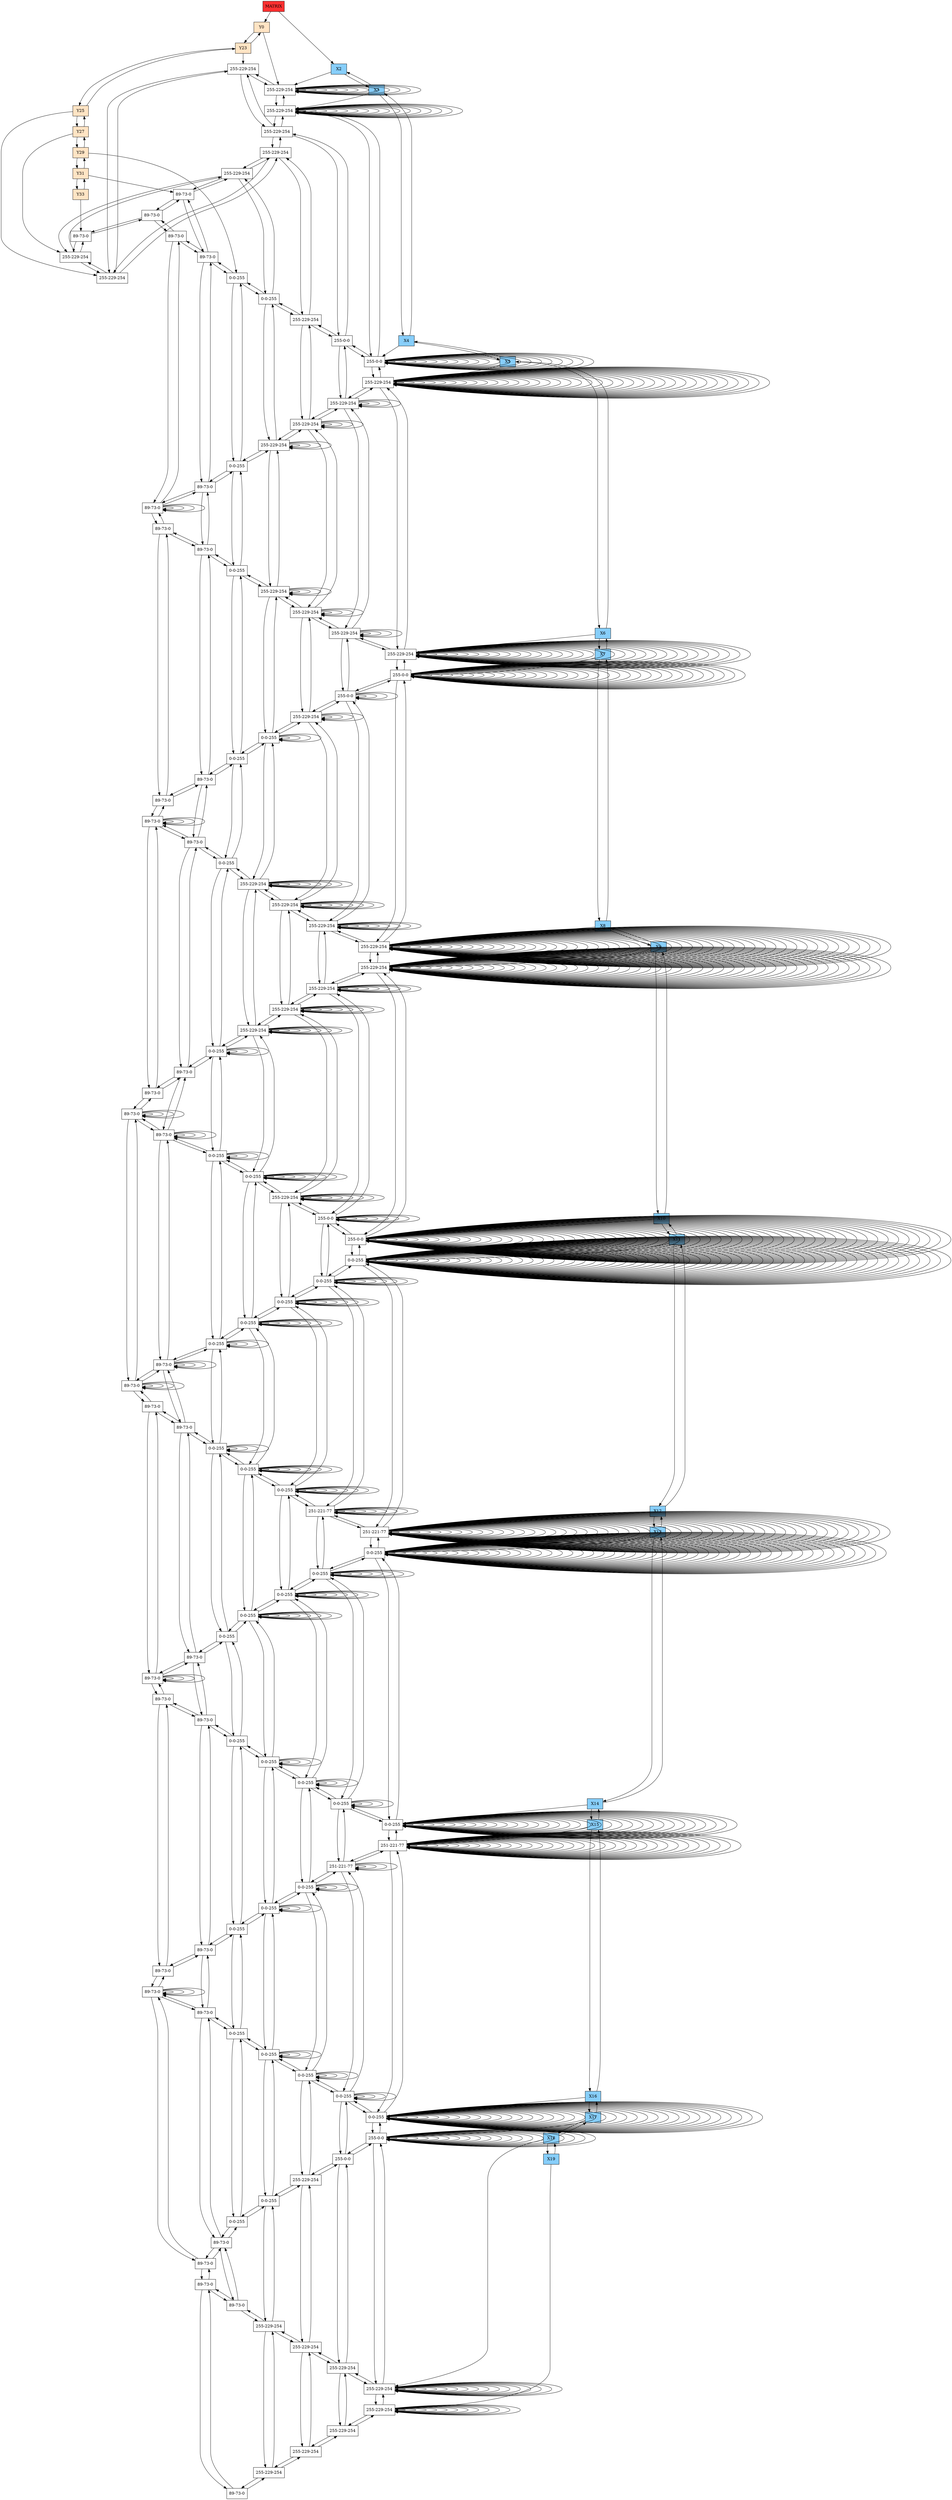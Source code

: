 digraph DISPERSA{
node[shape=box];
graph[nodesep = 0.5];
header[label="MATRIX" style=filled, fillcolor=firebrick1, pos="0,0!"];
Y0[label="Y0"  style = filled, fillcolor = bisque1, pos="0,0!"];
Y23[label="Y23"  style = filled, fillcolor = bisque1, pos="0,-23!"];
Y25[label="Y25"  style = filled, fillcolor = bisque1, pos="0,-25!"];
Y27[label="Y27"  style = filled, fillcolor = bisque1, pos="0,-27!"];
Y29[label="Y29"  style = filled, fillcolor = bisque1, pos="0,-29!"];
Y31[label="Y31"  style = filled, fillcolor = bisque1, pos="0,-31!"];
Y33[label="Y33"  style = filled, fillcolor = bisque1, pos="0,-33!"];
X2[label="X2" style=filled, fillcolor=lightskyblue, pos="2,0!"];
X3[label="X3" style=filled, fillcolor=lightskyblue, pos="3,0!"];
X4[label="X4" style=filled, fillcolor=lightskyblue, pos="4,0!"];
X5[label="X5" style=filled, fillcolor=lightskyblue, pos="5,0!"];
X6[label="X6" style=filled, fillcolor=lightskyblue, pos="6,0!"];
X7[label="X7" style=filled, fillcolor=lightskyblue, pos="7,0!"];
X8[label="X8" style=filled, fillcolor=lightskyblue, pos="8,0!"];
X9[label="X9" style=filled, fillcolor=lightskyblue, pos="9,0!"];
X10[label="X10" style=filled, fillcolor=lightskyblue, pos="10,0!"];
X11[label="X11" style=filled, fillcolor=lightskyblue, pos="11,0!"];
X12[label="X12" style=filled, fillcolor=lightskyblue, pos="12,0!"];
X13[label="X13" style=filled, fillcolor=lightskyblue, pos="13,0!"];
X14[label="X14" style=filled, fillcolor=lightskyblue, pos="14,0!"];
X15[label="X15" style=filled, fillcolor=lightskyblue, pos="15,0!"];
X16[label="X16" style=filled, fillcolor=lightskyblue, pos="16,0!"];
X17[label="X17" style=filled, fillcolor=lightskyblue, pos="17,0!"];
X18[label="X18" style=filled, fillcolor=lightskyblue, pos="18,0!"];
X19[label="X19" style=filled, fillcolor=lightskyblue, pos="19,0!"];
header ->Y0;
header ->X2;
Y0 -> Y23 -> Y0;
Y23 -> Y25 -> Y23;
Y25 -> Y27 -> Y25;
Y27 -> Y29 -> Y27;
Y29 -> Y31 -> Y29;
Y31 -> Y33 -> Y31;
X2 -> X3 -> X2;
X3 -> X4 -> X3;
X4 -> X5 -> X4;
X5 -> X6 -> X5;
X6 -> X7 -> X6;
X7 -> X8 -> X7;
X8 -> X9 -> X8;
X9 -> X10 -> X9;
X10 -> X11 -> X10;
X11 -> X12 -> X11;
X12 -> X13 -> X12;
X13 -> X14 -> X13;
X14 -> X15 -> X14;
X15 -> X16 -> X15;
X16 -> X17 -> X16;
X17 -> X18 -> X17;
X18 -> X19 -> X18;
X2Y0[label="89-73-0" pos="2,0!"];
X2Y0[label="255-229-254" pos="2,0!"];
X2Y0[label="255-229-254" pos="2,0!"];
X2Y0[label="255-229-254" pos="2,0!"];
X3Y0[label="89-73-0" pos="3,0!"];
X3Y0[label="89-73-0" pos="3,0!"];
X3Y0[label="255-229-254" pos="3,0!"];
X3Y0[label="255-229-254" pos="3,0!"];
X3Y0[label="255-229-254" pos="3,0!"];
X4Y0[label="89-73-0" pos="4,0!"];
X4Y0[label="89-73-0" pos="4,0!"];
X4Y0[label="0-0-255" pos="4,0!"];
X4Y0[label="0-0-255" pos="4,0!"];
X4Y0[label="255-229-254" pos="4,0!"];
X4Y0[label="255-0-0" pos="4,0!"];
X5Y0[label="89-73-0" pos="5,0!"];
X5Y0[label="89-73-0" pos="5,0!"];
X5Y0[label="89-73-0" pos="5,0!"];
X5Y0[label="0-0-255" pos="5,0!"];
X5Y0[label="0-0-255" pos="5,0!"];
X5Y0[label="255-229-254" pos="5,0!"];
X5Y0[label="0-0-255" pos="5,0!"];
X5Y0[label="255-229-254" pos="5,0!"];
X5Y0[label="0-0-255" pos="5,0!"];
X5Y0[label="255-229-254" pos="5,0!"];
X6Y0[label="89-73-0" pos="6,0!"];
X6Y0[label="89-73-0" pos="6,0!"];
X6Y0[label="0-0-255" pos="6,0!"];
X6Y0[label="0-0-255" pos="6,0!"];
X6Y0[label="255-229-254" pos="6,0!"];
X6Y0[label="0-0-255" pos="6,0!"];
X6Y0[label="255-229-254" pos="6,0!"];
X6Y0[label="251-221-77" pos="6,0!"];
X6Y0[label="255-229-254" pos="6,0!"];
X7Y0[label="89-73-0" pos="7,0!"];
X7Y0[label="89-73-0" pos="7,0!"];
X7Y0[label="0-0-255" pos="7,0!"];
X7Y0[label="0-0-255" pos="7,0!"];
X7Y0[label="0-0-255" pos="7,0!"];
X7Y0[label="0-0-255" pos="7,0!"];
X7Y0[label="255-229-254" pos="7,0!"];
X7Y0[label="0-0-255" pos="7,0!"];
X7Y0[label="255-0-0" pos="7,0!"];
X8Y0[label="89-73-0" pos="8,0!"];
X8Y0[label="89-73-0" pos="8,0!"];
X8Y0[label="89-73-0" pos="8,0!"];
X8Y0[label="0-0-255" pos="8,0!"];
X8Y0[label="0-0-255" pos="8,0!"];
X8Y0[label="0-0-255" pos="8,0!"];
X8Y0[label="255-229-254" pos="8,0!"];
X8Y0[label="0-0-255" pos="8,0!"];
X8Y0[label="0-0-255" pos="8,0!"];
X8Y0[label="255-229-254" pos="8,0!"];
X8Y0[label="0-0-255" pos="8,0!"];
X8Y0[label="0-0-255" pos="8,0!"];
X8Y0[label="255-229-254" pos="8,0!"];
X9Y0[label="89-73-0" pos="9,0!"];
X9Y0[label="89-73-0" pos="9,0!"];
X9Y0[label="0-0-255" pos="9,0!"];
X9Y0[label="0-0-255" pos="9,0!"];
X9Y0[label="0-0-255" pos="9,0!"];
X9Y0[label="0-0-255" pos="9,0!"];
X9Y0[label="255-229-254" pos="9,0!"];
X9Y0[label="0-0-255" pos="9,0!"];
X9Y0[label="0-0-255" pos="9,0!"];
X9Y0[label="255-229-254" pos="9,0!"];
X9Y0[label="251-221-77" pos="9,0!"];
X9Y0[label="251-221-77" pos="9,0!"];
X9Y0[label="255-229-254" pos="9,0!"];
X10Y0[label="89-73-0" pos="10,0!"];
X10Y0[label="89-73-0" pos="10,0!"];
X10Y0[label="89-73-0" pos="10,0!"];
X10Y0[label="89-73-0" pos="10,0!"];
X10Y0[label="0-0-255" pos="10,0!"];
X10Y0[label="0-0-255" pos="10,0!"];
X10Y0[label="0-0-255" pos="10,0!"];
X10Y0[label="0-0-255" pos="10,0!"];
X10Y0[label="0-0-255" pos="10,0!"];
X10Y0[label="0-0-255" pos="10,0!"];
X10Y0[label="0-0-255" pos="10,0!"];
X10Y0[label="255-229-254" pos="10,0!"];
X10Y0[label="0-0-255" pos="10,0!"];
X10Y0[label="0-0-255" pos="10,0!"];
X10Y0[label="255-0-0" pos="10,0!"];
X11Y0[label="89-73-0" pos="11,0!"];
X11Y0[label="89-73-0" pos="11,0!"];
X11Y0[label="89-73-0" pos="11,0!"];
X11Y0[label="89-73-0" pos="11,0!"];
X11Y0[label="0-0-255" pos="11,0!"];
X11Y0[label="0-0-255" pos="11,0!"];
X11Y0[label="0-0-255" pos="11,0!"];
X11Y0[label="0-0-255" pos="11,0!"];
X11Y0[label="0-0-255" pos="11,0!"];
X11Y0[label="255-229-254" pos="11,0!"];
X11Y0[label="0-0-255" pos="11,0!"];
X11Y0[label="0-0-255" pos="11,0!"];
X11Y0[label="255-0-0" pos="11,0!"];
X11Y0[label="0-0-255" pos="11,0!"];
X11Y0[label="0-0-255" pos="11,0!"];
X12Y0[label="89-73-0" pos="12,0!"];
X12Y0[label="89-73-0" pos="12,0!"];
X12Y0[label="0-0-255" pos="12,0!"];
X12Y0[label="0-0-255" pos="12,0!"];
X12Y0[label="255-229-254" pos="12,0!"];
X12Y0[label="0-0-255" pos="12,0!"];
X12Y0[label="0-0-255" pos="12,0!"];
X12Y0[label="255-229-254" pos="12,0!"];
X12Y0[label="0-0-255" pos="12,0!"];
X12Y0[label="0-0-255" pos="12,0!"];
X12Y0[label="255-229-254" pos="12,0!"];
X12Y0[label="251-221-77" pos="12,0!"];
X12Y0[label="251-221-77" pos="12,0!"];
X13Y0[label="89-73-0" pos="13,0!"];
X13Y0[label="89-73-0" pos="13,0!"];
X13Y0[label="89-73-0" pos="13,0!"];
X13Y0[label="0-0-255" pos="13,0!"];
X13Y0[label="255-229-254" pos="13,0!"];
X13Y0[label="0-0-255" pos="13,0!"];
X13Y0[label="0-0-255" pos="13,0!"];
X13Y0[label="255-229-254" pos="13,0!"];
X13Y0[label="0-0-255" pos="13,0!"];
X13Y0[label="0-0-255" pos="13,0!"];
X13Y0[label="255-229-254" pos="13,0!"];
X13Y0[label="0-0-255" pos="13,0!"];
X13Y0[label="0-0-255" pos="13,0!"];
X14Y0[label="89-73-0" pos="14,0!"];
X14Y0[label="89-73-0" pos="14,0!"];
X14Y0[label="0-0-255" pos="14,0!"];
X14Y0[label="0-0-255" pos="14,0!"];
X14Y0[label="0-0-255" pos="14,0!"];
X14Y0[label="255-229-254" pos="14,0!"];
X14Y0[label="0-0-255" pos="14,0!"];
X14Y0[label="255-0-0" pos="14,0!"];
X14Y0[label="0-0-255" pos="14,0!"];
X15Y0[label="89-73-0" pos="15,0!"];
X15Y0[label="89-73-0" pos="15,0!"];
X15Y0[label="0-0-255" pos="15,0!"];
X15Y0[label="255-229-254" pos="15,0!"];
X15Y0[label="0-0-255" pos="15,0!"];
X15Y0[label="255-229-254" pos="15,0!"];
X15Y0[label="0-0-255" pos="15,0!"];
X15Y0[label="255-229-254" pos="15,0!"];
X15Y0[label="251-221-77" pos="15,0!"];
X16Y0[label="89-73-0" pos="16,0!"];
X16Y0[label="89-73-0" pos="16,0!"];
X16Y0[label="89-73-0" pos="16,0!"];
X16Y0[label="0-0-255" pos="16,0!"];
X16Y0[label="255-229-254" pos="16,0!"];
X16Y0[label="0-0-255" pos="16,0!"];
X16Y0[label="255-229-254" pos="16,0!"];
X16Y0[label="0-0-255" pos="16,0!"];
X16Y0[label="255-229-254" pos="16,0!"];
X16Y0[label="0-0-255" pos="16,0!"];
X17Y0[label="89-73-0" pos="17,0!"];
X17Y0[label="89-73-0" pos="17,0!"];
X17Y0[label="0-0-255" pos="17,0!"];
X17Y0[label="0-0-255" pos="17,0!"];
X17Y0[label="255-229-254" pos="17,0!"];
X17Y0[label="255-0-0" pos="17,0!"];
X18Y0[label="89-73-0" pos="18,0!"];
X18Y0[label="89-73-0" pos="18,0!"];
X18Y0[label="255-229-254" pos="18,0!"];
X18Y0[label="255-229-254" pos="18,0!"];
X18Y0[label="255-229-254" pos="18,0!"];
X19Y0[label="89-73-0" pos="19,0!"];
X19Y0[label="255-229-254" pos="19,0!"];
X19Y0[label="255-229-254" pos="19,0!"];
X19Y0[label="255-229-254" pos="19,0!"];
X2Y23[label="255-229-254" pos="2,-23!"];
X3Y23[label="255-229-254" pos="3,-23!"];
X4Y23[label="255-0-0" pos="4,-23!"];
X5Y23[label="0-0-255" pos="5,-23!"];
X5Y23[label="255-229-254" pos="5,-23!"];
X6Y23[label="251-221-77" pos="6,-23!"];
X6Y23[label="255-229-254" pos="6,-23!"];
X7Y23[label="0-0-255" pos="7,-23!"];
X7Y23[label="255-0-0" pos="7,-23!"];
X8Y23[label="0-0-255" pos="8,-23!"];
X8Y23[label="0-0-255" pos="8,-23!"];
X8Y23[label="255-229-254" pos="8,-23!"];
X9Y23[label="251-221-77" pos="9,-23!"];
X9Y23[label="251-221-77" pos="9,-23!"];
X9Y23[label="255-229-254" pos="9,-23!"];
X10Y23[label="0-0-255" pos="10,-23!"];
X10Y23[label="0-0-255" pos="10,-23!"];
X10Y23[label="255-0-0" pos="10,-23!"];
X11Y23[label="255-0-0" pos="11,-23!"];
X11Y23[label="0-0-255" pos="11,-23!"];
X11Y23[label="0-0-255" pos="11,-23!"];
X12Y23[label="255-229-254" pos="12,-23!"];
X12Y23[label="251-221-77" pos="12,-23!"];
X12Y23[label="251-221-77" pos="12,-23!"];
X13Y23[label="255-229-254" pos="13,-23!"];
X13Y23[label="0-0-255" pos="13,-23!"];
X13Y23[label="0-0-255" pos="13,-23!"];
X14Y23[label="255-0-0" pos="14,-23!"];
X14Y23[label="0-0-255" pos="14,-23!"];
X15Y23[label="255-229-254" pos="15,-23!"];
X15Y23[label="251-221-77" pos="15,-23!"];
X16Y23[label="255-229-254" pos="16,-23!"];
X16Y23[label="0-0-255" pos="16,-23!"];
X17Y23[label="255-0-0" pos="17,-23!"];
X18Y23[label="255-229-254" pos="18,-23!"];
X19Y23[label="255-229-254" pos="19,-23!"];
X2Y25[label="255-229-254" pos="2,-25!"];
X3Y25[label="255-229-254" pos="3,-25!"];
X4Y25[label="255-229-254" pos="4,-25!"];
X5Y25[label="0-0-255" pos="5,-25!"];
X5Y25[label="255-229-254" pos="5,-25!"];
X6Y25[label="0-0-255" pos="6,-25!"];
X6Y25[label="255-229-254" pos="6,-25!"];
X7Y25[label="0-0-255" pos="7,-25!"];
X7Y25[label="255-229-254" pos="7,-25!"];
X8Y25[label="0-0-255" pos="8,-25!"];
X8Y25[label="0-0-255" pos="8,-25!"];
X8Y25[label="255-229-254" pos="8,-25!"];
X9Y25[label="0-0-255" pos="9,-25!"];
X9Y25[label="0-0-255" pos="9,-25!"];
X9Y25[label="255-229-254" pos="9,-25!"];
X10Y25[label="0-0-255" pos="10,-25!"];
X10Y25[label="0-0-255" pos="10,-25!"];
X10Y25[label="255-229-254" pos="10,-25!"];
X11Y25[label="255-229-254" pos="11,-25!"];
X11Y25[label="0-0-255" pos="11,-25!"];
X11Y25[label="0-0-255" pos="11,-25!"];
X12Y25[label="255-229-254" pos="12,-25!"];
X12Y25[label="0-0-255" pos="12,-25!"];
X12Y25[label="0-0-255" pos="12,-25!"];
X13Y25[label="255-229-254" pos="13,-25!"];
X13Y25[label="0-0-255" pos="13,-25!"];
X13Y25[label="0-0-255" pos="13,-25!"];
X14Y25[label="255-229-254" pos="14,-25!"];
X14Y25[label="0-0-255" pos="14,-25!"];
X15Y25[label="255-229-254" pos="15,-25!"];
X15Y25[label="0-0-255" pos="15,-25!"];
X16Y25[label="255-229-254" pos="16,-25!"];
X16Y25[label="0-0-255" pos="16,-25!"];
X17Y25[label="255-229-254" pos="17,-25!"];
X18Y25[label="255-229-254" pos="18,-25!"];
X19Y25[label="255-229-254" pos="19,-25!"];
X2Y27[label="255-229-254" pos="2,-27!"];
X3Y27[label="255-229-254" pos="3,-27!"];
X4Y27[label="0-0-255" pos="4,-27!"];
X5Y27[label="0-0-255" pos="5,-27!"];
X5Y27[label="255-229-254" pos="5,-27!"];
X6Y27[label="0-0-255" pos="6,-27!"];
X6Y27[label="255-229-254" pos="6,-27!"];
X7Y27[label="0-0-255" pos="7,-27!"];
X7Y27[label="0-0-255" pos="7,-27!"];
X8Y27[label="0-0-255" pos="8,-27!"];
X8Y27[label="0-0-255" pos="8,-27!"];
X8Y27[label="255-229-254" pos="8,-27!"];
X9Y27[label="0-0-255" pos="9,-27!"];
X9Y27[label="0-0-255" pos="9,-27!"];
X9Y27[label="255-229-254" pos="9,-27!"];
X10Y27[label="0-0-255" pos="10,-27!"];
X10Y27[label="0-0-255" pos="10,-27!"];
X10Y27[label="0-0-255" pos="10,-27!"];
X11Y27[label="0-0-255" pos="11,-27!"];
X11Y27[label="0-0-255" pos="11,-27!"];
X11Y27[label="0-0-255" pos="11,-27!"];
X12Y27[label="255-229-254" pos="12,-27!"];
X12Y27[label="0-0-255" pos="12,-27!"];
X12Y27[label="0-0-255" pos="12,-27!"];
X13Y27[label="255-229-254" pos="13,-27!"];
X13Y27[label="0-0-255" pos="13,-27!"];
X13Y27[label="0-0-255" pos="13,-27!"];
X14Y27[label="0-0-255" pos="14,-27!"];
X14Y27[label="0-0-255" pos="14,-27!"];
X15Y27[label="255-229-254" pos="15,-27!"];
X15Y27[label="0-0-255" pos="15,-27!"];
X16Y27[label="255-229-254" pos="16,-27!"];
X16Y27[label="0-0-255" pos="16,-27!"];
X17Y27[label="0-0-255" pos="17,-27!"];
X18Y27[label="255-229-254" pos="18,-27!"];
X19Y27[label="255-229-254" pos="19,-27!"];
X4Y29[label="0-0-255" pos="4,-29!"];
X5Y29[label="0-0-255" pos="5,-29!"];
X6Y29[label="0-0-255" pos="6,-29!"];
X7Y29[label="0-0-255" pos="7,-29!"];
X8Y29[label="0-0-255" pos="8,-29!"];
X9Y29[label="0-0-255" pos="9,-29!"];
X9Y29[label="0-0-255" pos="9,-29!"];
X10Y29[label="0-0-255" pos="10,-29!"];
X10Y29[label="0-0-255" pos="10,-29!"];
X11Y29[label="0-0-255" pos="11,-29!"];
X11Y29[label="0-0-255" pos="11,-29!"];
X12Y29[label="0-0-255" pos="12,-29!"];
X12Y29[label="0-0-255" pos="12,-29!"];
X13Y29[label="0-0-255" pos="13,-29!"];
X14Y29[label="0-0-255" pos="14,-29!"];
X15Y29[label="0-0-255" pos="15,-29!"];
X16Y29[label="0-0-255" pos="16,-29!"];
X17Y29[label="0-0-255" pos="17,-29!"];
X3Y31[label="89-73-0" pos="3,-31!"];
X4Y31[label="89-73-0" pos="4,-31!"];
X5Y31[label="89-73-0" pos="5,-31!"];
X6Y31[label="89-73-0" pos="6,-31!"];
X7Y31[label="89-73-0" pos="7,-31!"];
X8Y31[label="89-73-0" pos="8,-31!"];
X9Y31[label="89-73-0" pos="9,-31!"];
X10Y31[label="89-73-0" pos="10,-31!"];
X10Y31[label="89-73-0" pos="10,-31!"];
X11Y31[label="89-73-0" pos="11,-31!"];
X11Y31[label="89-73-0" pos="11,-31!"];
X12Y31[label="89-73-0" pos="12,-31!"];
X13Y31[label="89-73-0" pos="13,-31!"];
X14Y31[label="89-73-0" pos="14,-31!"];
X15Y31[label="89-73-0" pos="15,-31!"];
X16Y31[label="89-73-0" pos="16,-31!"];
X17Y31[label="89-73-0" pos="17,-31!"];
X18Y31[label="89-73-0" pos="18,-31!"];
X2Y33[label="89-73-0" pos="2,-33!"];
X3Y33[label="89-73-0" pos="3,-33!"];
X4Y33[label="89-73-0" pos="4,-33!"];
X5Y33[label="89-73-0" pos="5,-33!"];
X5Y33[label="89-73-0" pos="5,-33!"];
X6Y33[label="89-73-0" pos="6,-33!"];
X7Y33[label="89-73-0" pos="7,-33!"];
X8Y33[label="89-73-0" pos="8,-33!"];
X8Y33[label="89-73-0" pos="8,-33!"];
X9Y33[label="89-73-0" pos="9,-33!"];
X10Y33[label="89-73-0" pos="10,-33!"];
X10Y33[label="89-73-0" pos="10,-33!"];
X11Y33[label="89-73-0" pos="11,-33!"];
X11Y33[label="89-73-0" pos="11,-33!"];
X12Y33[label="89-73-0" pos="12,-33!"];
X13Y33[label="89-73-0" pos="13,-33!"];
X13Y33[label="89-73-0" pos="13,-33!"];
X14Y33[label="89-73-0" pos="14,-33!"];
X15Y33[label="89-73-0" pos="15,-33!"];
X16Y33[label="89-73-0" pos="16,-33!"];
X16Y33[label="89-73-0" pos="16,-33!"];
X17Y33[label="89-73-0" pos="17,-33!"];
X18Y33[label="89-73-0" pos="18,-33!"];
X19Y33[label="89-73-0" pos="19,-33!"];
Y0 -> X2Y0;
X2 -> X2Y0;
X3 -> X3Y0;
X4 -> X4Y0;
X5 -> X5Y0;
X6 -> X6Y0;
X7 -> X7Y0;
X8 -> X8Y0;
X9 -> X9Y0;
X10 -> X10Y0;
X11 -> X11Y0;
X12 -> X12Y0;
X13 -> X13Y0;
X14 -> X14Y0;
X15 -> X15Y0;
X16 -> X16Y0;
X17 -> X17Y0;
X18 -> X18Y0;
X19 -> X19Y0;
X2Y0 -> X2Y0 -> X2Y0;
X2Y0 -> X2Y0 -> X2Y0;
X2Y0 -> X2Y0 -> X2Y0;
X2Y0 -> X2Y0 -> X2Y0;
X2Y0 -> X2Y0 -> X2Y0;
X2Y0 -> X2Y0 -> X2Y0;
X2Y0 -> X3Y0 -> X2Y0;
X2Y0 -> X2Y23 -> X2Y0;
X3Y0 -> X3Y0 -> X3Y0;
X3Y0 -> X3Y0 -> X3Y0;
X3Y0 -> X3Y0 -> X3Y0;
X3Y0 -> X3Y0 -> X3Y0;
X3Y0 -> X3Y0 -> X3Y0;
X3Y0 -> X3Y0 -> X3Y0;
X3Y0 -> X3Y0 -> X3Y0;
X3Y0 -> X3Y0 -> X3Y0;
X3Y0 -> X4Y0 -> X3Y0;
X3Y0 -> X3Y23 -> X3Y0;
X4Y0 -> X4Y0 -> X4Y0;
X4Y0 -> X4Y0 -> X4Y0;
X4Y0 -> X4Y0 -> X4Y0;
X4Y0 -> X4Y0 -> X4Y0;
X4Y0 -> X4Y0 -> X4Y0;
X4Y0 -> X4Y0 -> X4Y0;
X4Y0 -> X4Y0 -> X4Y0;
X4Y0 -> X4Y0 -> X4Y0;
X4Y0 -> X4Y0 -> X4Y0;
X4Y0 -> X4Y0 -> X4Y0;
X4Y0 -> X5Y0 -> X4Y0;
X4Y0 -> X4Y23 -> X4Y0;
X5Y0 -> X5Y0 -> X5Y0;
X5Y0 -> X5Y0 -> X5Y0;
X5Y0 -> X5Y0 -> X5Y0;
X5Y0 -> X5Y0 -> X5Y0;
X5Y0 -> X5Y0 -> X5Y0;
X5Y0 -> X5Y0 -> X5Y0;
X5Y0 -> X5Y0 -> X5Y0;
X5Y0 -> X5Y0 -> X5Y0;
X5Y0 -> X5Y0 -> X5Y0;
X5Y0 -> X5Y0 -> X5Y0;
X5Y0 -> X5Y0 -> X5Y0;
X5Y0 -> X5Y0 -> X5Y0;
X5Y0 -> X5Y0 -> X5Y0;
X5Y0 -> X5Y0 -> X5Y0;
X5Y0 -> X5Y0 -> X5Y0;
X5Y0 -> X5Y0 -> X5Y0;
X5Y0 -> X5Y0 -> X5Y0;
X5Y0 -> X5Y0 -> X5Y0;
X5Y0 -> X6Y0 -> X5Y0;
X5Y0 -> X5Y23 -> X5Y0;
X6Y0 -> X6Y0 -> X6Y0;
X6Y0 -> X6Y0 -> X6Y0;
X6Y0 -> X6Y0 -> X6Y0;
X6Y0 -> X6Y0 -> X6Y0;
X6Y0 -> X6Y0 -> X6Y0;
X6Y0 -> X6Y0 -> X6Y0;
X6Y0 -> X6Y0 -> X6Y0;
X6Y0 -> X6Y0 -> X6Y0;
X6Y0 -> X6Y0 -> X6Y0;
X6Y0 -> X6Y0 -> X6Y0;
X6Y0 -> X6Y0 -> X6Y0;
X6Y0 -> X6Y0 -> X6Y0;
X6Y0 -> X6Y0 -> X6Y0;
X6Y0 -> X6Y0 -> X6Y0;
X6Y0 -> X6Y0 -> X6Y0;
X6Y0 -> X6Y0 -> X6Y0;
X6Y0 -> X7Y0 -> X6Y0;
X6Y0 -> X6Y23 -> X6Y0;
X7Y0 -> X7Y0 -> X7Y0;
X7Y0 -> X7Y0 -> X7Y0;
X7Y0 -> X7Y0 -> X7Y0;
X7Y0 -> X7Y0 -> X7Y0;
X7Y0 -> X7Y0 -> X7Y0;
X7Y0 -> X7Y0 -> X7Y0;
X7Y0 -> X7Y0 -> X7Y0;
X7Y0 -> X7Y0 -> X7Y0;
X7Y0 -> X7Y0 -> X7Y0;
X7Y0 -> X7Y0 -> X7Y0;
X7Y0 -> X7Y0 -> X7Y0;
X7Y0 -> X7Y0 -> X7Y0;
X7Y0 -> X7Y0 -> X7Y0;
X7Y0 -> X7Y0 -> X7Y0;
X7Y0 -> X7Y0 -> X7Y0;
X7Y0 -> X7Y0 -> X7Y0;
X7Y0 -> X8Y0 -> X7Y0;
X7Y0 -> X7Y23 -> X7Y0;
X8Y0 -> X8Y0 -> X8Y0;
X8Y0 -> X8Y0 -> X8Y0;
X8Y0 -> X8Y0 -> X8Y0;
X8Y0 -> X8Y0 -> X8Y0;
X8Y0 -> X8Y0 -> X8Y0;
X8Y0 -> X8Y0 -> X8Y0;
X8Y0 -> X8Y0 -> X8Y0;
X8Y0 -> X8Y0 -> X8Y0;
X8Y0 -> X8Y0 -> X8Y0;
X8Y0 -> X8Y0 -> X8Y0;
X8Y0 -> X8Y0 -> X8Y0;
X8Y0 -> X8Y0 -> X8Y0;
X8Y0 -> X8Y0 -> X8Y0;
X8Y0 -> X8Y0 -> X8Y0;
X8Y0 -> X8Y0 -> X8Y0;
X8Y0 -> X8Y0 -> X8Y0;
X8Y0 -> X8Y0 -> X8Y0;
X8Y0 -> X8Y0 -> X8Y0;
X8Y0 -> X8Y0 -> X8Y0;
X8Y0 -> X8Y0 -> X8Y0;
X8Y0 -> X8Y0 -> X8Y0;
X8Y0 -> X8Y0 -> X8Y0;
X8Y0 -> X8Y0 -> X8Y0;
X8Y0 -> X8Y0 -> X8Y0;
X8Y0 -> X9Y0 -> X8Y0;
X8Y0 -> X8Y23 -> X8Y0;
X9Y0 -> X9Y0 -> X9Y0;
X9Y0 -> X9Y0 -> X9Y0;
X9Y0 -> X9Y0 -> X9Y0;
X9Y0 -> X9Y0 -> X9Y0;
X9Y0 -> X9Y0 -> X9Y0;
X9Y0 -> X9Y0 -> X9Y0;
X9Y0 -> X9Y0 -> X9Y0;
X9Y0 -> X9Y0 -> X9Y0;
X9Y0 -> X9Y0 -> X9Y0;
X9Y0 -> X9Y0 -> X9Y0;
X9Y0 -> X9Y0 -> X9Y0;
X9Y0 -> X9Y0 -> X9Y0;
X9Y0 -> X9Y0 -> X9Y0;
X9Y0 -> X9Y0 -> X9Y0;
X9Y0 -> X9Y0 -> X9Y0;
X9Y0 -> X9Y0 -> X9Y0;
X9Y0 -> X9Y0 -> X9Y0;
X9Y0 -> X9Y0 -> X9Y0;
X9Y0 -> X9Y0 -> X9Y0;
X9Y0 -> X9Y0 -> X9Y0;
X9Y0 -> X9Y0 -> X9Y0;
X9Y0 -> X9Y0 -> X9Y0;
X9Y0 -> X9Y0 -> X9Y0;
X9Y0 -> X9Y0 -> X9Y0;
X9Y0 -> X10Y0 -> X9Y0;
X9Y0 -> X9Y23 -> X9Y0;
X10Y0 -> X10Y0 -> X10Y0;
X10Y0 -> X10Y0 -> X10Y0;
X10Y0 -> X10Y0 -> X10Y0;
X10Y0 -> X10Y0 -> X10Y0;
X10Y0 -> X10Y0 -> X10Y0;
X10Y0 -> X10Y0 -> X10Y0;
X10Y0 -> X10Y0 -> X10Y0;
X10Y0 -> X10Y0 -> X10Y0;
X10Y0 -> X10Y0 -> X10Y0;
X10Y0 -> X10Y0 -> X10Y0;
X10Y0 -> X10Y0 -> X10Y0;
X10Y0 -> X10Y0 -> X10Y0;
X10Y0 -> X10Y0 -> X10Y0;
X10Y0 -> X10Y0 -> X10Y0;
X10Y0 -> X10Y0 -> X10Y0;
X10Y0 -> X10Y0 -> X10Y0;
X10Y0 -> X10Y0 -> X10Y0;
X10Y0 -> X10Y0 -> X10Y0;
X10Y0 -> X10Y0 -> X10Y0;
X10Y0 -> X10Y0 -> X10Y0;
X10Y0 -> X10Y0 -> X10Y0;
X10Y0 -> X10Y0 -> X10Y0;
X10Y0 -> X10Y0 -> X10Y0;
X10Y0 -> X10Y0 -> X10Y0;
X10Y0 -> X10Y0 -> X10Y0;
X10Y0 -> X10Y0 -> X10Y0;
X10Y0 -> X10Y0 -> X10Y0;
X10Y0 -> X10Y0 -> X10Y0;
X10Y0 -> X11Y0 -> X10Y0;
X10Y0 -> X10Y23 -> X10Y0;
X11Y0 -> X11Y0 -> X11Y0;
X11Y0 -> X11Y0 -> X11Y0;
X11Y0 -> X11Y0 -> X11Y0;
X11Y0 -> X11Y0 -> X11Y0;
X11Y0 -> X11Y0 -> X11Y0;
X11Y0 -> X11Y0 -> X11Y0;
X11Y0 -> X11Y0 -> X11Y0;
X11Y0 -> X11Y0 -> X11Y0;
X11Y0 -> X11Y0 -> X11Y0;
X11Y0 -> X11Y0 -> X11Y0;
X11Y0 -> X11Y0 -> X11Y0;
X11Y0 -> X11Y0 -> X11Y0;
X11Y0 -> X11Y0 -> X11Y0;
X11Y0 -> X11Y0 -> X11Y0;
X11Y0 -> X11Y0 -> X11Y0;
X11Y0 -> X11Y0 -> X11Y0;
X11Y0 -> X11Y0 -> X11Y0;
X11Y0 -> X11Y0 -> X11Y0;
X11Y0 -> X11Y0 -> X11Y0;
X11Y0 -> X11Y0 -> X11Y0;
X11Y0 -> X11Y0 -> X11Y0;
X11Y0 -> X11Y0 -> X11Y0;
X11Y0 -> X11Y0 -> X11Y0;
X11Y0 -> X11Y0 -> X11Y0;
X11Y0 -> X11Y0 -> X11Y0;
X11Y0 -> X11Y0 -> X11Y0;
X11Y0 -> X11Y0 -> X11Y0;
X11Y0 -> X11Y0 -> X11Y0;
X11Y0 -> X12Y0 -> X11Y0;
X11Y0 -> X11Y23 -> X11Y0;
X12Y0 -> X12Y0 -> X12Y0;
X12Y0 -> X12Y0 -> X12Y0;
X12Y0 -> X12Y0 -> X12Y0;
X12Y0 -> X12Y0 -> X12Y0;
X12Y0 -> X12Y0 -> X12Y0;
X12Y0 -> X12Y0 -> X12Y0;
X12Y0 -> X12Y0 -> X12Y0;
X12Y0 -> X12Y0 -> X12Y0;
X12Y0 -> X12Y0 -> X12Y0;
X12Y0 -> X12Y0 -> X12Y0;
X12Y0 -> X12Y0 -> X12Y0;
X12Y0 -> X12Y0 -> X12Y0;
X12Y0 -> X12Y0 -> X12Y0;
X12Y0 -> X12Y0 -> X12Y0;
X12Y0 -> X12Y0 -> X12Y0;
X12Y0 -> X12Y0 -> X12Y0;
X12Y0 -> X12Y0 -> X12Y0;
X12Y0 -> X12Y0 -> X12Y0;
X12Y0 -> X12Y0 -> X12Y0;
X12Y0 -> X12Y0 -> X12Y0;
X12Y0 -> X12Y0 -> X12Y0;
X12Y0 -> X12Y0 -> X12Y0;
X12Y0 -> X12Y0 -> X12Y0;
X12Y0 -> X12Y0 -> X12Y0;
X12Y0 -> X13Y0 -> X12Y0;
X12Y0 -> X12Y23 -> X12Y0;
X13Y0 -> X13Y0 -> X13Y0;
X13Y0 -> X13Y0 -> X13Y0;
X13Y0 -> X13Y0 -> X13Y0;
X13Y0 -> X13Y0 -> X13Y0;
X13Y0 -> X13Y0 -> X13Y0;
X13Y0 -> X13Y0 -> X13Y0;
X13Y0 -> X13Y0 -> X13Y0;
X13Y0 -> X13Y0 -> X13Y0;
X13Y0 -> X13Y0 -> X13Y0;
X13Y0 -> X13Y0 -> X13Y0;
X13Y0 -> X13Y0 -> X13Y0;
X13Y0 -> X13Y0 -> X13Y0;
X13Y0 -> X13Y0 -> X13Y0;
X13Y0 -> X13Y0 -> X13Y0;
X13Y0 -> X13Y0 -> X13Y0;
X13Y0 -> X13Y0 -> X13Y0;
X13Y0 -> X13Y0 -> X13Y0;
X13Y0 -> X13Y0 -> X13Y0;
X13Y0 -> X13Y0 -> X13Y0;
X13Y0 -> X13Y0 -> X13Y0;
X13Y0 -> X13Y0 -> X13Y0;
X13Y0 -> X13Y0 -> X13Y0;
X13Y0 -> X13Y0 -> X13Y0;
X13Y0 -> X13Y0 -> X13Y0;
X13Y0 -> X14Y0 -> X13Y0;
X13Y0 -> X13Y23 -> X13Y0;
X14Y0 -> X14Y0 -> X14Y0;
X14Y0 -> X14Y0 -> X14Y0;
X14Y0 -> X14Y0 -> X14Y0;
X14Y0 -> X14Y0 -> X14Y0;
X14Y0 -> X14Y0 -> X14Y0;
X14Y0 -> X14Y0 -> X14Y0;
X14Y0 -> X14Y0 -> X14Y0;
X14Y0 -> X14Y0 -> X14Y0;
X14Y0 -> X14Y0 -> X14Y0;
X14Y0 -> X14Y0 -> X14Y0;
X14Y0 -> X14Y0 -> X14Y0;
X14Y0 -> X14Y0 -> X14Y0;
X14Y0 -> X14Y0 -> X14Y0;
X14Y0 -> X14Y0 -> X14Y0;
X14Y0 -> X14Y0 -> X14Y0;
X14Y0 -> X14Y0 -> X14Y0;
X14Y0 -> X15Y0 -> X14Y0;
X14Y0 -> X14Y23 -> X14Y0;
X15Y0 -> X15Y0 -> X15Y0;
X15Y0 -> X15Y0 -> X15Y0;
X15Y0 -> X15Y0 -> X15Y0;
X15Y0 -> X15Y0 -> X15Y0;
X15Y0 -> X15Y0 -> X15Y0;
X15Y0 -> X15Y0 -> X15Y0;
X15Y0 -> X15Y0 -> X15Y0;
X15Y0 -> X15Y0 -> X15Y0;
X15Y0 -> X15Y0 -> X15Y0;
X15Y0 -> X15Y0 -> X15Y0;
X15Y0 -> X15Y0 -> X15Y0;
X15Y0 -> X15Y0 -> X15Y0;
X15Y0 -> X15Y0 -> X15Y0;
X15Y0 -> X15Y0 -> X15Y0;
X15Y0 -> X15Y0 -> X15Y0;
X15Y0 -> X15Y0 -> X15Y0;
X15Y0 -> X16Y0 -> X15Y0;
X15Y0 -> X15Y23 -> X15Y0;
X16Y0 -> X16Y0 -> X16Y0;
X16Y0 -> X16Y0 -> X16Y0;
X16Y0 -> X16Y0 -> X16Y0;
X16Y0 -> X16Y0 -> X16Y0;
X16Y0 -> X16Y0 -> X16Y0;
X16Y0 -> X16Y0 -> X16Y0;
X16Y0 -> X16Y0 -> X16Y0;
X16Y0 -> X16Y0 -> X16Y0;
X16Y0 -> X16Y0 -> X16Y0;
X16Y0 -> X16Y0 -> X16Y0;
X16Y0 -> X16Y0 -> X16Y0;
X16Y0 -> X16Y0 -> X16Y0;
X16Y0 -> X16Y0 -> X16Y0;
X16Y0 -> X16Y0 -> X16Y0;
X16Y0 -> X16Y0 -> X16Y0;
X16Y0 -> X16Y0 -> X16Y0;
X16Y0 -> X16Y0 -> X16Y0;
X16Y0 -> X16Y0 -> X16Y0;
X16Y0 -> X17Y0 -> X16Y0;
X16Y0 -> X16Y23 -> X16Y0;
X17Y0 -> X17Y0 -> X17Y0;
X17Y0 -> X17Y0 -> X17Y0;
X17Y0 -> X17Y0 -> X17Y0;
X17Y0 -> X17Y0 -> X17Y0;
X17Y0 -> X17Y0 -> X17Y0;
X17Y0 -> X17Y0 -> X17Y0;
X17Y0 -> X17Y0 -> X17Y0;
X17Y0 -> X17Y0 -> X17Y0;
X17Y0 -> X17Y0 -> X17Y0;
X17Y0 -> X17Y0 -> X17Y0;
X17Y0 -> X18Y0 -> X17Y0;
X17Y0 -> X17Y23 -> X17Y0;
X18Y0 -> X18Y0 -> X18Y0;
X18Y0 -> X18Y0 -> X18Y0;
X18Y0 -> X18Y0 -> X18Y0;
X18Y0 -> X18Y0 -> X18Y0;
X18Y0 -> X18Y0 -> X18Y0;
X18Y0 -> X18Y0 -> X18Y0;
X18Y0 -> X18Y0 -> X18Y0;
X18Y0 -> X18Y0 -> X18Y0;
X18Y0 -> X19Y0 -> X18Y0;
X18Y0 -> X18Y23 -> X18Y0;
X19Y0 -> X19Y0 -> X19Y0;
X19Y0 -> X19Y0 -> X19Y0;
X19Y0 -> X19Y0 -> X19Y0;
X19Y0 -> X19Y0 -> X19Y0;
X19Y0 -> X19Y0 -> X19Y0;
X19Y0 -> X19Y0 -> X19Y0;
X19Y0 -> X19Y23 -> X19Y0;
Y23 -> X2Y23;
X2Y23 -> X3Y23 -> X2Y23;
X2Y23 -> X2Y25 -> X2Y23;
X3Y23 -> X4Y23 -> X3Y23;
X3Y23 -> X3Y25 -> X3Y23;
X4Y23 -> X5Y23 -> X4Y23;
X4Y23 -> X4Y25 -> X4Y23;
X5Y23 -> X5Y23 -> X5Y23;
X5Y23 -> X5Y23 -> X5Y23;
X5Y23 -> X6Y23 -> X5Y23;
X5Y23 -> X5Y25 -> X5Y23;
X6Y23 -> X6Y23 -> X6Y23;
X6Y23 -> X6Y23 -> X6Y23;
X6Y23 -> X7Y23 -> X6Y23;
X6Y23 -> X6Y25 -> X6Y23;
X7Y23 -> X7Y23 -> X7Y23;
X7Y23 -> X7Y23 -> X7Y23;
X7Y23 -> X8Y23 -> X7Y23;
X7Y23 -> X7Y25 -> X7Y23;
X8Y23 -> X8Y23 -> X8Y23;
X8Y23 -> X8Y23 -> X8Y23;
X8Y23 -> X8Y23 -> X8Y23;
X8Y23 -> X8Y23 -> X8Y23;
X8Y23 -> X9Y23 -> X8Y23;
X8Y23 -> X8Y25 -> X8Y23;
X9Y23 -> X9Y23 -> X9Y23;
X9Y23 -> X9Y23 -> X9Y23;
X9Y23 -> X9Y23 -> X9Y23;
X9Y23 -> X9Y23 -> X9Y23;
X9Y23 -> X10Y23 -> X9Y23;
X9Y23 -> X9Y25 -> X9Y23;
X10Y23 -> X10Y23 -> X10Y23;
X10Y23 -> X10Y23 -> X10Y23;
X10Y23 -> X10Y23 -> X10Y23;
X10Y23 -> X10Y23 -> X10Y23;
X10Y23 -> X11Y23 -> X10Y23;
X10Y23 -> X10Y25 -> X10Y23;
X11Y23 -> X11Y23 -> X11Y23;
X11Y23 -> X11Y23 -> X11Y23;
X11Y23 -> X11Y23 -> X11Y23;
X11Y23 -> X11Y23 -> X11Y23;
X11Y23 -> X12Y23 -> X11Y23;
X11Y23 -> X11Y25 -> X11Y23;
X12Y23 -> X12Y23 -> X12Y23;
X12Y23 -> X12Y23 -> X12Y23;
X12Y23 -> X12Y23 -> X12Y23;
X12Y23 -> X12Y23 -> X12Y23;
X12Y23 -> X13Y23 -> X12Y23;
X12Y23 -> X12Y25 -> X12Y23;
X13Y23 -> X13Y23 -> X13Y23;
X13Y23 -> X13Y23 -> X13Y23;
X13Y23 -> X13Y23 -> X13Y23;
X13Y23 -> X13Y23 -> X13Y23;
X13Y23 -> X14Y23 -> X13Y23;
X13Y23 -> X13Y25 -> X13Y23;
X14Y23 -> X14Y23 -> X14Y23;
X14Y23 -> X14Y23 -> X14Y23;
X14Y23 -> X15Y23 -> X14Y23;
X14Y23 -> X14Y25 -> X14Y23;
X15Y23 -> X15Y23 -> X15Y23;
X15Y23 -> X15Y23 -> X15Y23;
X15Y23 -> X16Y23 -> X15Y23;
X15Y23 -> X15Y25 -> X15Y23;
X16Y23 -> X16Y23 -> X16Y23;
X16Y23 -> X16Y23 -> X16Y23;
X16Y23 -> X17Y23 -> X16Y23;
X16Y23 -> X16Y25 -> X16Y23;
X17Y23 -> X18Y23 -> X17Y23;
X17Y23 -> X17Y25 -> X17Y23;
X18Y23 -> X19Y23 -> X18Y23;
X18Y23 -> X18Y25 -> X18Y23;
X19Y23 -> X19Y25 -> X19Y23;
Y25 -> X2Y25;
X2Y25 -> X3Y25 -> X2Y25;
X2Y25 -> X2Y27 -> X2Y25;
X3Y25 -> X4Y25 -> X3Y25;
X3Y25 -> X3Y27 -> X3Y25;
X4Y25 -> X5Y25 -> X4Y25;
X4Y25 -> X4Y27 -> X4Y25;
X5Y25 -> X5Y25 -> X5Y25;
X5Y25 -> X5Y25 -> X5Y25;
X5Y25 -> X6Y25 -> X5Y25;
X5Y25 -> X5Y27 -> X5Y25;
X6Y25 -> X6Y25 -> X6Y25;
X6Y25 -> X6Y25 -> X6Y25;
X6Y25 -> X7Y25 -> X6Y25;
X6Y25 -> X6Y27 -> X6Y25;
X7Y25 -> X7Y25 -> X7Y25;
X7Y25 -> X7Y25 -> X7Y25;
X7Y25 -> X8Y25 -> X7Y25;
X7Y25 -> X7Y27 -> X7Y25;
X8Y25 -> X8Y25 -> X8Y25;
X8Y25 -> X8Y25 -> X8Y25;
X8Y25 -> X8Y25 -> X8Y25;
X8Y25 -> X8Y25 -> X8Y25;
X8Y25 -> X9Y25 -> X8Y25;
X8Y25 -> X8Y27 -> X8Y25;
X9Y25 -> X9Y25 -> X9Y25;
X9Y25 -> X9Y25 -> X9Y25;
X9Y25 -> X9Y25 -> X9Y25;
X9Y25 -> X9Y25 -> X9Y25;
X9Y25 -> X10Y25 -> X9Y25;
X9Y25 -> X9Y27 -> X9Y25;
X10Y25 -> X10Y25 -> X10Y25;
X10Y25 -> X10Y25 -> X10Y25;
X10Y25 -> X10Y25 -> X10Y25;
X10Y25 -> X10Y25 -> X10Y25;
X10Y25 -> X11Y25 -> X10Y25;
X10Y25 -> X10Y27 -> X10Y25;
X11Y25 -> X11Y25 -> X11Y25;
X11Y25 -> X11Y25 -> X11Y25;
X11Y25 -> X11Y25 -> X11Y25;
X11Y25 -> X11Y25 -> X11Y25;
X11Y25 -> X12Y25 -> X11Y25;
X11Y25 -> X11Y27 -> X11Y25;
X12Y25 -> X12Y25 -> X12Y25;
X12Y25 -> X12Y25 -> X12Y25;
X12Y25 -> X12Y25 -> X12Y25;
X12Y25 -> X12Y25 -> X12Y25;
X12Y25 -> X13Y25 -> X12Y25;
X12Y25 -> X12Y27 -> X12Y25;
X13Y25 -> X13Y25 -> X13Y25;
X13Y25 -> X13Y25 -> X13Y25;
X13Y25 -> X13Y25 -> X13Y25;
X13Y25 -> X13Y25 -> X13Y25;
X13Y25 -> X14Y25 -> X13Y25;
X13Y25 -> X13Y27 -> X13Y25;
X14Y25 -> X14Y25 -> X14Y25;
X14Y25 -> X14Y25 -> X14Y25;
X14Y25 -> X15Y25 -> X14Y25;
X14Y25 -> X14Y27 -> X14Y25;
X15Y25 -> X15Y25 -> X15Y25;
X15Y25 -> X15Y25 -> X15Y25;
X15Y25 -> X16Y25 -> X15Y25;
X15Y25 -> X15Y27 -> X15Y25;
X16Y25 -> X16Y25 -> X16Y25;
X16Y25 -> X16Y25 -> X16Y25;
X16Y25 -> X17Y25 -> X16Y25;
X16Y25 -> X16Y27 -> X16Y25;
X17Y25 -> X18Y25 -> X17Y25;
X17Y25 -> X17Y27 -> X17Y25;
X18Y25 -> X19Y25 -> X18Y25;
X18Y25 -> X18Y27 -> X18Y25;
X19Y25 -> X19Y27 -> X19Y25;
Y27 -> X2Y27;
X2Y27 -> X3Y27 -> X2Y27;
X2Y27 -> X2Y33 -> X2Y27;
X3Y27 -> X4Y27 -> X3Y27;
X3Y27 -> X3Y31 -> X3Y27;
X4Y27 -> X5Y27 -> X4Y27;
X4Y27 -> X4Y29 -> X4Y27;
X5Y27 -> X5Y27 -> X5Y27;
X5Y27 -> X5Y27 -> X5Y27;
X5Y27 -> X6Y27 -> X5Y27;
X5Y27 -> X5Y29 -> X5Y27;
X6Y27 -> X6Y27 -> X6Y27;
X6Y27 -> X6Y27 -> X6Y27;
X6Y27 -> X7Y27 -> X6Y27;
X6Y27 -> X6Y29 -> X6Y27;
X7Y27 -> X7Y27 -> X7Y27;
X7Y27 -> X7Y27 -> X7Y27;
X7Y27 -> X8Y27 -> X7Y27;
X7Y27 -> X7Y29 -> X7Y27;
X8Y27 -> X8Y27 -> X8Y27;
X8Y27 -> X8Y27 -> X8Y27;
X8Y27 -> X8Y27 -> X8Y27;
X8Y27 -> X8Y27 -> X8Y27;
X8Y27 -> X9Y27 -> X8Y27;
X8Y27 -> X8Y29 -> X8Y27;
X9Y27 -> X9Y27 -> X9Y27;
X9Y27 -> X9Y27 -> X9Y27;
X9Y27 -> X9Y27 -> X9Y27;
X9Y27 -> X9Y27 -> X9Y27;
X9Y27 -> X10Y27 -> X9Y27;
X9Y27 -> X9Y29 -> X9Y27;
X10Y27 -> X10Y27 -> X10Y27;
X10Y27 -> X10Y27 -> X10Y27;
X10Y27 -> X10Y27 -> X10Y27;
X10Y27 -> X10Y27 -> X10Y27;
X10Y27 -> X11Y27 -> X10Y27;
X10Y27 -> X10Y29 -> X10Y27;
X11Y27 -> X11Y27 -> X11Y27;
X11Y27 -> X11Y27 -> X11Y27;
X11Y27 -> X11Y27 -> X11Y27;
X11Y27 -> X11Y27 -> X11Y27;
X11Y27 -> X12Y27 -> X11Y27;
X11Y27 -> X11Y29 -> X11Y27;
X12Y27 -> X12Y27 -> X12Y27;
X12Y27 -> X12Y27 -> X12Y27;
X12Y27 -> X12Y27 -> X12Y27;
X12Y27 -> X12Y27 -> X12Y27;
X12Y27 -> X13Y27 -> X12Y27;
X12Y27 -> X12Y29 -> X12Y27;
X13Y27 -> X13Y27 -> X13Y27;
X13Y27 -> X13Y27 -> X13Y27;
X13Y27 -> X13Y27 -> X13Y27;
X13Y27 -> X13Y27 -> X13Y27;
X13Y27 -> X14Y27 -> X13Y27;
X13Y27 -> X13Y29 -> X13Y27;
X14Y27 -> X14Y27 -> X14Y27;
X14Y27 -> X14Y27 -> X14Y27;
X14Y27 -> X15Y27 -> X14Y27;
X14Y27 -> X14Y29 -> X14Y27;
X15Y27 -> X15Y27 -> X15Y27;
X15Y27 -> X15Y27 -> X15Y27;
X15Y27 -> X16Y27 -> X15Y27;
X15Y27 -> X15Y29 -> X15Y27;
X16Y27 -> X16Y27 -> X16Y27;
X16Y27 -> X16Y27 -> X16Y27;
X16Y27 -> X17Y27 -> X16Y27;
X16Y27 -> X16Y29 -> X16Y27;
X17Y27 -> X18Y27 -> X17Y27;
X17Y27 -> X17Y29 -> X17Y27;
X18Y27 -> X19Y27 -> X18Y27;
X18Y27 -> X18Y31 -> X18Y27;
X19Y27 -> X19Y33 -> X19Y27;
Y29 -> X4Y29;
X4Y29 -> X5Y29 -> X4Y29;
X4Y29 -> X4Y31 -> X4Y29;
X5Y29 -> X6Y29 -> X5Y29;
X5Y29 -> X5Y31 -> X5Y29;
X6Y29 -> X7Y29 -> X6Y29;
X6Y29 -> X6Y31 -> X6Y29;
X7Y29 -> X8Y29 -> X7Y29;
X7Y29 -> X7Y31 -> X7Y29;
X8Y29 -> X9Y29 -> X8Y29;
X8Y29 -> X8Y31 -> X8Y29;
X9Y29 -> X9Y29 -> X9Y29;
X9Y29 -> X9Y29 -> X9Y29;
X9Y29 -> X10Y29 -> X9Y29;
X9Y29 -> X9Y31 -> X9Y29;
X10Y29 -> X10Y29 -> X10Y29;
X10Y29 -> X10Y29 -> X10Y29;
X10Y29 -> X11Y29 -> X10Y29;
X10Y29 -> X10Y31 -> X10Y29;
X11Y29 -> X11Y29 -> X11Y29;
X11Y29 -> X11Y29 -> X11Y29;
X11Y29 -> X12Y29 -> X11Y29;
X11Y29 -> X11Y31 -> X11Y29;
X12Y29 -> X12Y29 -> X12Y29;
X12Y29 -> X12Y29 -> X12Y29;
X12Y29 -> X13Y29 -> X12Y29;
X12Y29 -> X12Y31 -> X12Y29;
X13Y29 -> X14Y29 -> X13Y29;
X13Y29 -> X13Y31 -> X13Y29;
X14Y29 -> X15Y29 -> X14Y29;
X14Y29 -> X14Y31 -> X14Y29;
X15Y29 -> X16Y29 -> X15Y29;
X15Y29 -> X15Y31 -> X15Y29;
X16Y29 -> X17Y29 -> X16Y29;
X16Y29 -> X16Y31 -> X16Y29;
X17Y29 -> X17Y31 -> X17Y29;
Y31 -> X3Y31;
X3Y31 -> X4Y31 -> X3Y31;
X3Y31 -> X3Y33 -> X3Y31;
X4Y31 -> X5Y31 -> X4Y31;
X4Y31 -> X4Y33 -> X4Y31;
X5Y31 -> X6Y31 -> X5Y31;
X5Y31 -> X5Y33 -> X5Y31;
X6Y31 -> X7Y31 -> X6Y31;
X6Y31 -> X6Y33 -> X6Y31;
X7Y31 -> X8Y31 -> X7Y31;
X7Y31 -> X7Y33 -> X7Y31;
X8Y31 -> X9Y31 -> X8Y31;
X8Y31 -> X8Y33 -> X8Y31;
X9Y31 -> X10Y31 -> X9Y31;
X9Y31 -> X9Y33 -> X9Y31;
X10Y31 -> X10Y31 -> X10Y31;
X10Y31 -> X10Y31 -> X10Y31;
X10Y31 -> X11Y31 -> X10Y31;
X10Y31 -> X10Y33 -> X10Y31;
X11Y31 -> X11Y31 -> X11Y31;
X11Y31 -> X11Y31 -> X11Y31;
X11Y31 -> X12Y31 -> X11Y31;
X11Y31 -> X11Y33 -> X11Y31;
X12Y31 -> X13Y31 -> X12Y31;
X12Y31 -> X12Y33 -> X12Y31;
X13Y31 -> X14Y31 -> X13Y31;
X13Y31 -> X13Y33 -> X13Y31;
X14Y31 -> X15Y31 -> X14Y31;
X14Y31 -> X14Y33 -> X14Y31;
X15Y31 -> X16Y31 -> X15Y31;
X15Y31 -> X15Y33 -> X15Y31;
X16Y31 -> X17Y31 -> X16Y31;
X16Y31 -> X16Y33 -> X16Y31;
X17Y31 -> X18Y31 -> X17Y31;
X17Y31 -> X17Y33 -> X17Y31;
X18Y31 -> X18Y33 -> X18Y31;
Y33 -> X2Y33;
X2Y33 -> X3Y33 -> X2Y33;
X3Y33 -> X4Y33 -> X3Y33;
X4Y33 -> X5Y33 -> X4Y33;
X5Y33 -> X5Y33 -> X5Y33;
X5Y33 -> X5Y33 -> X5Y33;
X5Y33 -> X6Y33 -> X5Y33;
X6Y33 -> X7Y33 -> X6Y33;
X7Y33 -> X8Y33 -> X7Y33;
X8Y33 -> X8Y33 -> X8Y33;
X8Y33 -> X8Y33 -> X8Y33;
X8Y33 -> X9Y33 -> X8Y33;
X9Y33 -> X10Y33 -> X9Y33;
X10Y33 -> X10Y33 -> X10Y33;
X10Y33 -> X10Y33 -> X10Y33;
X10Y33 -> X11Y33 -> X10Y33;
X11Y33 -> X11Y33 -> X11Y33;
X11Y33 -> X11Y33 -> X11Y33;
X11Y33 -> X12Y33 -> X11Y33;
X12Y33 -> X13Y33 -> X12Y33;
X13Y33 -> X13Y33 -> X13Y33;
X13Y33 -> X13Y33 -> X13Y33;
X13Y33 -> X14Y33 -> X13Y33;
X14Y33 -> X15Y33 -> X14Y33;
X15Y33 -> X16Y33 -> X15Y33;
X16Y33 -> X16Y33 -> X16Y33;
X16Y33 -> X16Y33 -> X16Y33;
X16Y33 -> X17Y33 -> X16Y33;
X17Y33 -> X18Y33 -> X17Y33;
X18Y33 -> X19Y33 -> X18Y33;
}